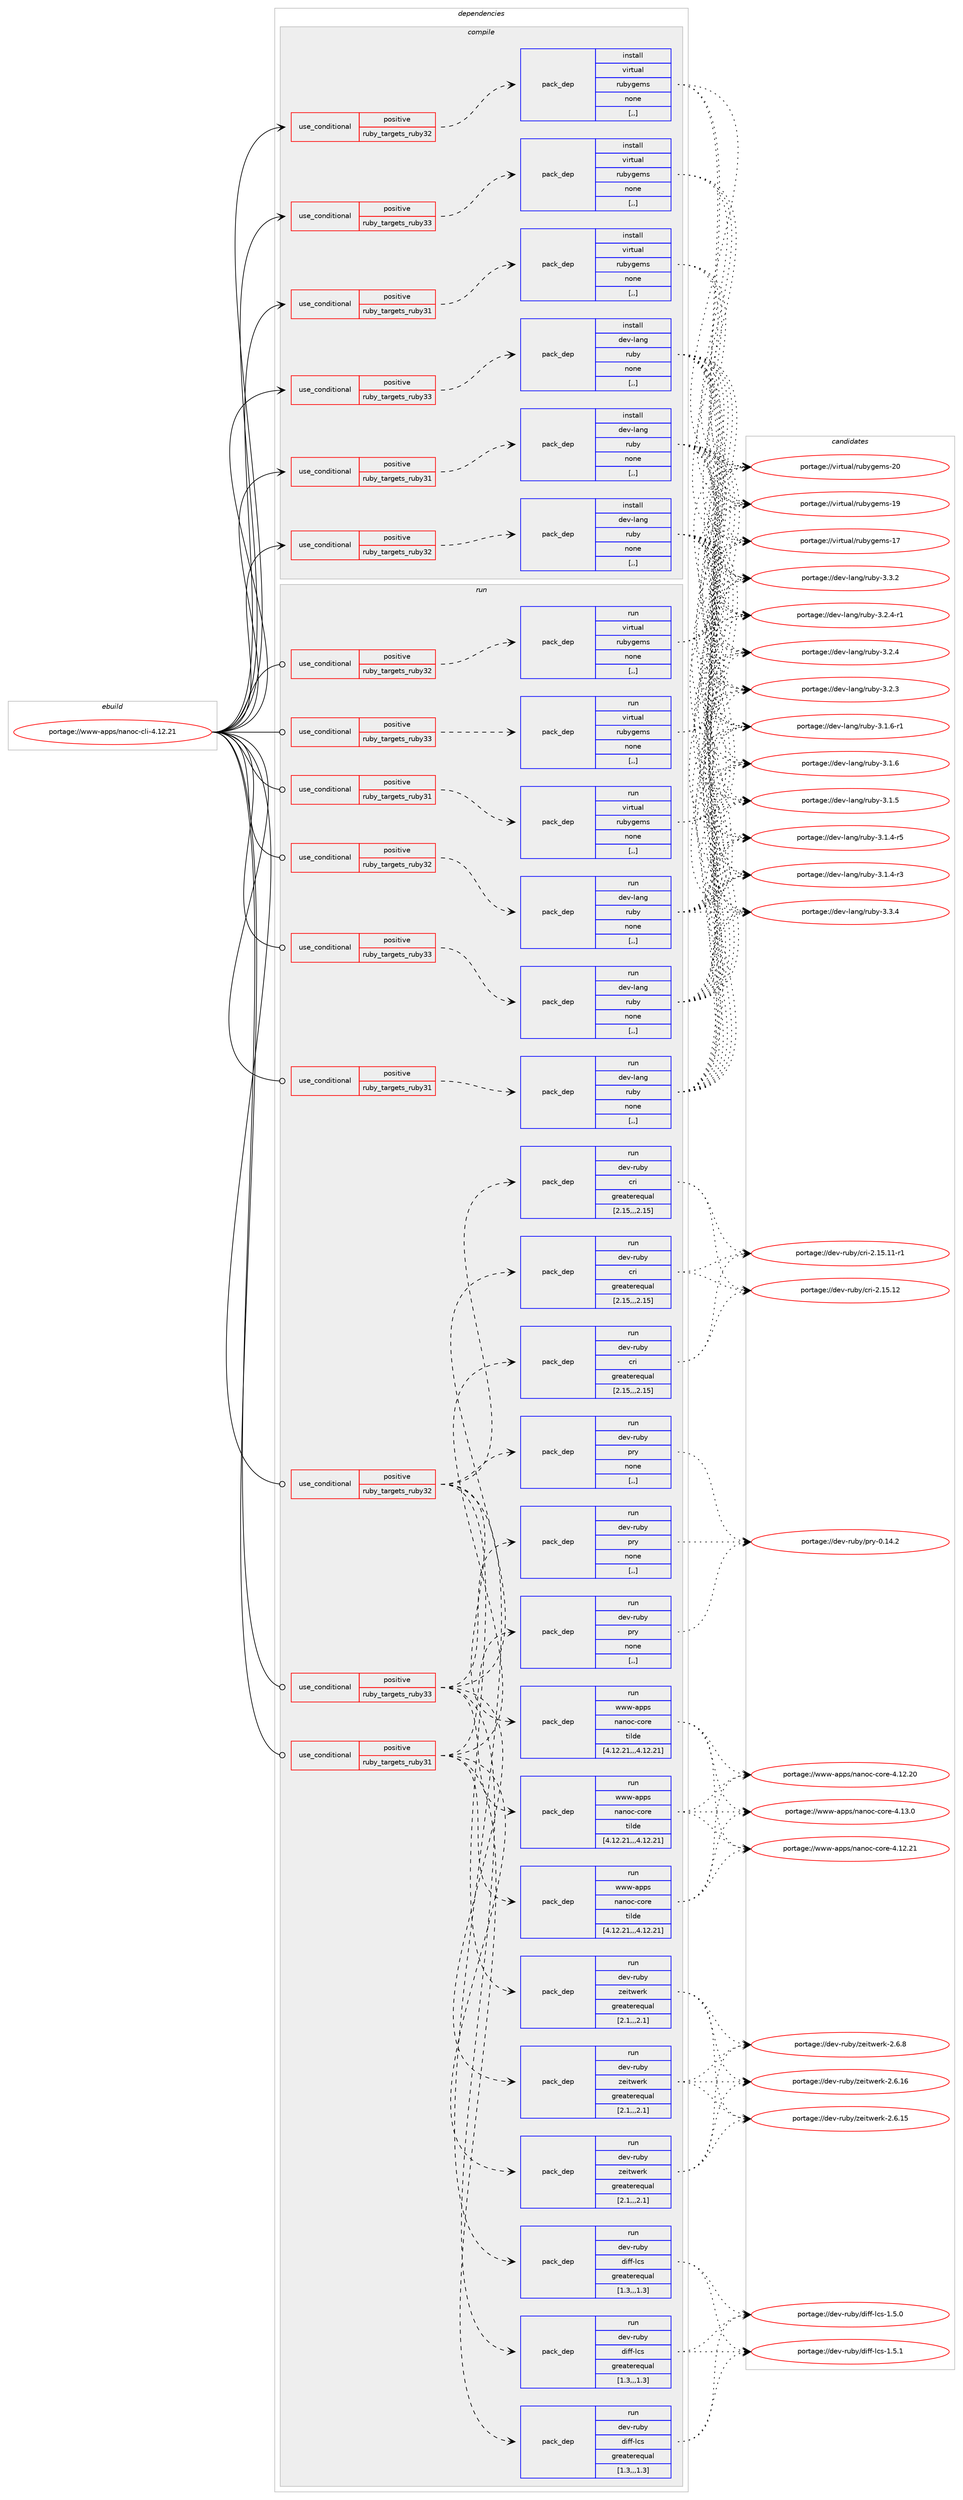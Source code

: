 digraph prolog {

# *************
# Graph options
# *************

newrank=true;
concentrate=true;
compound=true;
graph [rankdir=LR,fontname=Helvetica,fontsize=10,ranksep=1.5];#, ranksep=2.5, nodesep=0.2];
edge  [arrowhead=vee];
node  [fontname=Helvetica,fontsize=10];

# **********
# The ebuild
# **********

subgraph cluster_leftcol {
color=gray;
label=<<i>ebuild</i>>;
id [label="portage://www-apps/nanoc-cli-4.12.21", color=red, width=4, href="../www-apps/nanoc-cli-4.12.21.svg"];
}

# ****************
# The dependencies
# ****************

subgraph cluster_midcol {
color=gray;
label=<<i>dependencies</i>>;
subgraph cluster_compile {
fillcolor="#eeeeee";
style=filled;
label=<<i>compile</i>>;
subgraph cond118474 {
dependency444933 [label=<<TABLE BORDER="0" CELLBORDER="1" CELLSPACING="0" CELLPADDING="4"><TR><TD ROWSPAN="3" CELLPADDING="10">use_conditional</TD></TR><TR><TD>positive</TD></TR><TR><TD>ruby_targets_ruby31</TD></TR></TABLE>>, shape=none, color=red];
subgraph pack323170 {
dependency444934 [label=<<TABLE BORDER="0" CELLBORDER="1" CELLSPACING="0" CELLPADDING="4" WIDTH="220"><TR><TD ROWSPAN="6" CELLPADDING="30">pack_dep</TD></TR><TR><TD WIDTH="110">install</TD></TR><TR><TD>dev-lang</TD></TR><TR><TD>ruby</TD></TR><TR><TD>none</TD></TR><TR><TD>[,,]</TD></TR></TABLE>>, shape=none, color=blue];
}
dependency444933:e -> dependency444934:w [weight=20,style="dashed",arrowhead="vee"];
}
id:e -> dependency444933:w [weight=20,style="solid",arrowhead="vee"];
subgraph cond118475 {
dependency444935 [label=<<TABLE BORDER="0" CELLBORDER="1" CELLSPACING="0" CELLPADDING="4"><TR><TD ROWSPAN="3" CELLPADDING="10">use_conditional</TD></TR><TR><TD>positive</TD></TR><TR><TD>ruby_targets_ruby31</TD></TR></TABLE>>, shape=none, color=red];
subgraph pack323171 {
dependency444936 [label=<<TABLE BORDER="0" CELLBORDER="1" CELLSPACING="0" CELLPADDING="4" WIDTH="220"><TR><TD ROWSPAN="6" CELLPADDING="30">pack_dep</TD></TR><TR><TD WIDTH="110">install</TD></TR><TR><TD>virtual</TD></TR><TR><TD>rubygems</TD></TR><TR><TD>none</TD></TR><TR><TD>[,,]</TD></TR></TABLE>>, shape=none, color=blue];
}
dependency444935:e -> dependency444936:w [weight=20,style="dashed",arrowhead="vee"];
}
id:e -> dependency444935:w [weight=20,style="solid",arrowhead="vee"];
subgraph cond118476 {
dependency444937 [label=<<TABLE BORDER="0" CELLBORDER="1" CELLSPACING="0" CELLPADDING="4"><TR><TD ROWSPAN="3" CELLPADDING="10">use_conditional</TD></TR><TR><TD>positive</TD></TR><TR><TD>ruby_targets_ruby32</TD></TR></TABLE>>, shape=none, color=red];
subgraph pack323172 {
dependency444938 [label=<<TABLE BORDER="0" CELLBORDER="1" CELLSPACING="0" CELLPADDING="4" WIDTH="220"><TR><TD ROWSPAN="6" CELLPADDING="30">pack_dep</TD></TR><TR><TD WIDTH="110">install</TD></TR><TR><TD>dev-lang</TD></TR><TR><TD>ruby</TD></TR><TR><TD>none</TD></TR><TR><TD>[,,]</TD></TR></TABLE>>, shape=none, color=blue];
}
dependency444937:e -> dependency444938:w [weight=20,style="dashed",arrowhead="vee"];
}
id:e -> dependency444937:w [weight=20,style="solid",arrowhead="vee"];
subgraph cond118477 {
dependency444939 [label=<<TABLE BORDER="0" CELLBORDER="1" CELLSPACING="0" CELLPADDING="4"><TR><TD ROWSPAN="3" CELLPADDING="10">use_conditional</TD></TR><TR><TD>positive</TD></TR><TR><TD>ruby_targets_ruby32</TD></TR></TABLE>>, shape=none, color=red];
subgraph pack323173 {
dependency444940 [label=<<TABLE BORDER="0" CELLBORDER="1" CELLSPACING="0" CELLPADDING="4" WIDTH="220"><TR><TD ROWSPAN="6" CELLPADDING="30">pack_dep</TD></TR><TR><TD WIDTH="110">install</TD></TR><TR><TD>virtual</TD></TR><TR><TD>rubygems</TD></TR><TR><TD>none</TD></TR><TR><TD>[,,]</TD></TR></TABLE>>, shape=none, color=blue];
}
dependency444939:e -> dependency444940:w [weight=20,style="dashed",arrowhead="vee"];
}
id:e -> dependency444939:w [weight=20,style="solid",arrowhead="vee"];
subgraph cond118478 {
dependency444941 [label=<<TABLE BORDER="0" CELLBORDER="1" CELLSPACING="0" CELLPADDING="4"><TR><TD ROWSPAN="3" CELLPADDING="10">use_conditional</TD></TR><TR><TD>positive</TD></TR><TR><TD>ruby_targets_ruby33</TD></TR></TABLE>>, shape=none, color=red];
subgraph pack323174 {
dependency444942 [label=<<TABLE BORDER="0" CELLBORDER="1" CELLSPACING="0" CELLPADDING="4" WIDTH="220"><TR><TD ROWSPAN="6" CELLPADDING="30">pack_dep</TD></TR><TR><TD WIDTH="110">install</TD></TR><TR><TD>dev-lang</TD></TR><TR><TD>ruby</TD></TR><TR><TD>none</TD></TR><TR><TD>[,,]</TD></TR></TABLE>>, shape=none, color=blue];
}
dependency444941:e -> dependency444942:w [weight=20,style="dashed",arrowhead="vee"];
}
id:e -> dependency444941:w [weight=20,style="solid",arrowhead="vee"];
subgraph cond118479 {
dependency444943 [label=<<TABLE BORDER="0" CELLBORDER="1" CELLSPACING="0" CELLPADDING="4"><TR><TD ROWSPAN="3" CELLPADDING="10">use_conditional</TD></TR><TR><TD>positive</TD></TR><TR><TD>ruby_targets_ruby33</TD></TR></TABLE>>, shape=none, color=red];
subgraph pack323175 {
dependency444944 [label=<<TABLE BORDER="0" CELLBORDER="1" CELLSPACING="0" CELLPADDING="4" WIDTH="220"><TR><TD ROWSPAN="6" CELLPADDING="30">pack_dep</TD></TR><TR><TD WIDTH="110">install</TD></TR><TR><TD>virtual</TD></TR><TR><TD>rubygems</TD></TR><TR><TD>none</TD></TR><TR><TD>[,,]</TD></TR></TABLE>>, shape=none, color=blue];
}
dependency444943:e -> dependency444944:w [weight=20,style="dashed",arrowhead="vee"];
}
id:e -> dependency444943:w [weight=20,style="solid",arrowhead="vee"];
}
subgraph cluster_compileandrun {
fillcolor="#eeeeee";
style=filled;
label=<<i>compile and run</i>>;
}
subgraph cluster_run {
fillcolor="#eeeeee";
style=filled;
label=<<i>run</i>>;
subgraph cond118480 {
dependency444945 [label=<<TABLE BORDER="0" CELLBORDER="1" CELLSPACING="0" CELLPADDING="4"><TR><TD ROWSPAN="3" CELLPADDING="10">use_conditional</TD></TR><TR><TD>positive</TD></TR><TR><TD>ruby_targets_ruby31</TD></TR></TABLE>>, shape=none, color=red];
subgraph pack323176 {
dependency444946 [label=<<TABLE BORDER="0" CELLBORDER="1" CELLSPACING="0" CELLPADDING="4" WIDTH="220"><TR><TD ROWSPAN="6" CELLPADDING="30">pack_dep</TD></TR><TR><TD WIDTH="110">run</TD></TR><TR><TD>dev-lang</TD></TR><TR><TD>ruby</TD></TR><TR><TD>none</TD></TR><TR><TD>[,,]</TD></TR></TABLE>>, shape=none, color=blue];
}
dependency444945:e -> dependency444946:w [weight=20,style="dashed",arrowhead="vee"];
}
id:e -> dependency444945:w [weight=20,style="solid",arrowhead="odot"];
subgraph cond118481 {
dependency444947 [label=<<TABLE BORDER="0" CELLBORDER="1" CELLSPACING="0" CELLPADDING="4"><TR><TD ROWSPAN="3" CELLPADDING="10">use_conditional</TD></TR><TR><TD>positive</TD></TR><TR><TD>ruby_targets_ruby31</TD></TR></TABLE>>, shape=none, color=red];
subgraph pack323177 {
dependency444948 [label=<<TABLE BORDER="0" CELLBORDER="1" CELLSPACING="0" CELLPADDING="4" WIDTH="220"><TR><TD ROWSPAN="6" CELLPADDING="30">pack_dep</TD></TR><TR><TD WIDTH="110">run</TD></TR><TR><TD>dev-ruby</TD></TR><TR><TD>cri</TD></TR><TR><TD>greaterequal</TD></TR><TR><TD>[2.15,,,2.15]</TD></TR></TABLE>>, shape=none, color=blue];
}
dependency444947:e -> dependency444948:w [weight=20,style="dashed",arrowhead="vee"];
subgraph pack323178 {
dependency444949 [label=<<TABLE BORDER="0" CELLBORDER="1" CELLSPACING="0" CELLPADDING="4" WIDTH="220"><TR><TD ROWSPAN="6" CELLPADDING="30">pack_dep</TD></TR><TR><TD WIDTH="110">run</TD></TR><TR><TD>dev-ruby</TD></TR><TR><TD>diff-lcs</TD></TR><TR><TD>greaterequal</TD></TR><TR><TD>[1.3,,,1.3]</TD></TR></TABLE>>, shape=none, color=blue];
}
dependency444947:e -> dependency444949:w [weight=20,style="dashed",arrowhead="vee"];
subgraph pack323179 {
dependency444950 [label=<<TABLE BORDER="0" CELLBORDER="1" CELLSPACING="0" CELLPADDING="4" WIDTH="220"><TR><TD ROWSPAN="6" CELLPADDING="30">pack_dep</TD></TR><TR><TD WIDTH="110">run</TD></TR><TR><TD>www-apps</TD></TR><TR><TD>nanoc-core</TD></TR><TR><TD>tilde</TD></TR><TR><TD>[4.12.21,,,4.12.21]</TD></TR></TABLE>>, shape=none, color=blue];
}
dependency444947:e -> dependency444950:w [weight=20,style="dashed",arrowhead="vee"];
subgraph pack323180 {
dependency444951 [label=<<TABLE BORDER="0" CELLBORDER="1" CELLSPACING="0" CELLPADDING="4" WIDTH="220"><TR><TD ROWSPAN="6" CELLPADDING="30">pack_dep</TD></TR><TR><TD WIDTH="110">run</TD></TR><TR><TD>dev-ruby</TD></TR><TR><TD>pry</TD></TR><TR><TD>none</TD></TR><TR><TD>[,,]</TD></TR></TABLE>>, shape=none, color=blue];
}
dependency444947:e -> dependency444951:w [weight=20,style="dashed",arrowhead="vee"];
subgraph pack323181 {
dependency444952 [label=<<TABLE BORDER="0" CELLBORDER="1" CELLSPACING="0" CELLPADDING="4" WIDTH="220"><TR><TD ROWSPAN="6" CELLPADDING="30">pack_dep</TD></TR><TR><TD WIDTH="110">run</TD></TR><TR><TD>dev-ruby</TD></TR><TR><TD>zeitwerk</TD></TR><TR><TD>greaterequal</TD></TR><TR><TD>[2.1,,,2.1]</TD></TR></TABLE>>, shape=none, color=blue];
}
dependency444947:e -> dependency444952:w [weight=20,style="dashed",arrowhead="vee"];
}
id:e -> dependency444947:w [weight=20,style="solid",arrowhead="odot"];
subgraph cond118482 {
dependency444953 [label=<<TABLE BORDER="0" CELLBORDER="1" CELLSPACING="0" CELLPADDING="4"><TR><TD ROWSPAN="3" CELLPADDING="10">use_conditional</TD></TR><TR><TD>positive</TD></TR><TR><TD>ruby_targets_ruby31</TD></TR></TABLE>>, shape=none, color=red];
subgraph pack323182 {
dependency444954 [label=<<TABLE BORDER="0" CELLBORDER="1" CELLSPACING="0" CELLPADDING="4" WIDTH="220"><TR><TD ROWSPAN="6" CELLPADDING="30">pack_dep</TD></TR><TR><TD WIDTH="110">run</TD></TR><TR><TD>virtual</TD></TR><TR><TD>rubygems</TD></TR><TR><TD>none</TD></TR><TR><TD>[,,]</TD></TR></TABLE>>, shape=none, color=blue];
}
dependency444953:e -> dependency444954:w [weight=20,style="dashed",arrowhead="vee"];
}
id:e -> dependency444953:w [weight=20,style="solid",arrowhead="odot"];
subgraph cond118483 {
dependency444955 [label=<<TABLE BORDER="0" CELLBORDER="1" CELLSPACING="0" CELLPADDING="4"><TR><TD ROWSPAN="3" CELLPADDING="10">use_conditional</TD></TR><TR><TD>positive</TD></TR><TR><TD>ruby_targets_ruby32</TD></TR></TABLE>>, shape=none, color=red];
subgraph pack323183 {
dependency444956 [label=<<TABLE BORDER="0" CELLBORDER="1" CELLSPACING="0" CELLPADDING="4" WIDTH="220"><TR><TD ROWSPAN="6" CELLPADDING="30">pack_dep</TD></TR><TR><TD WIDTH="110">run</TD></TR><TR><TD>dev-lang</TD></TR><TR><TD>ruby</TD></TR><TR><TD>none</TD></TR><TR><TD>[,,]</TD></TR></TABLE>>, shape=none, color=blue];
}
dependency444955:e -> dependency444956:w [weight=20,style="dashed",arrowhead="vee"];
}
id:e -> dependency444955:w [weight=20,style="solid",arrowhead="odot"];
subgraph cond118484 {
dependency444957 [label=<<TABLE BORDER="0" CELLBORDER="1" CELLSPACING="0" CELLPADDING="4"><TR><TD ROWSPAN="3" CELLPADDING="10">use_conditional</TD></TR><TR><TD>positive</TD></TR><TR><TD>ruby_targets_ruby32</TD></TR></TABLE>>, shape=none, color=red];
subgraph pack323184 {
dependency444958 [label=<<TABLE BORDER="0" CELLBORDER="1" CELLSPACING="0" CELLPADDING="4" WIDTH="220"><TR><TD ROWSPAN="6" CELLPADDING="30">pack_dep</TD></TR><TR><TD WIDTH="110">run</TD></TR><TR><TD>dev-ruby</TD></TR><TR><TD>cri</TD></TR><TR><TD>greaterequal</TD></TR><TR><TD>[2.15,,,2.15]</TD></TR></TABLE>>, shape=none, color=blue];
}
dependency444957:e -> dependency444958:w [weight=20,style="dashed",arrowhead="vee"];
subgraph pack323185 {
dependency444959 [label=<<TABLE BORDER="0" CELLBORDER="1" CELLSPACING="0" CELLPADDING="4" WIDTH="220"><TR><TD ROWSPAN="6" CELLPADDING="30">pack_dep</TD></TR><TR><TD WIDTH="110">run</TD></TR><TR><TD>dev-ruby</TD></TR><TR><TD>diff-lcs</TD></TR><TR><TD>greaterequal</TD></TR><TR><TD>[1.3,,,1.3]</TD></TR></TABLE>>, shape=none, color=blue];
}
dependency444957:e -> dependency444959:w [weight=20,style="dashed",arrowhead="vee"];
subgraph pack323186 {
dependency444960 [label=<<TABLE BORDER="0" CELLBORDER="1" CELLSPACING="0" CELLPADDING="4" WIDTH="220"><TR><TD ROWSPAN="6" CELLPADDING="30">pack_dep</TD></TR><TR><TD WIDTH="110">run</TD></TR><TR><TD>www-apps</TD></TR><TR><TD>nanoc-core</TD></TR><TR><TD>tilde</TD></TR><TR><TD>[4.12.21,,,4.12.21]</TD></TR></TABLE>>, shape=none, color=blue];
}
dependency444957:e -> dependency444960:w [weight=20,style="dashed",arrowhead="vee"];
subgraph pack323187 {
dependency444961 [label=<<TABLE BORDER="0" CELLBORDER="1" CELLSPACING="0" CELLPADDING="4" WIDTH="220"><TR><TD ROWSPAN="6" CELLPADDING="30">pack_dep</TD></TR><TR><TD WIDTH="110">run</TD></TR><TR><TD>dev-ruby</TD></TR><TR><TD>pry</TD></TR><TR><TD>none</TD></TR><TR><TD>[,,]</TD></TR></TABLE>>, shape=none, color=blue];
}
dependency444957:e -> dependency444961:w [weight=20,style="dashed",arrowhead="vee"];
subgraph pack323188 {
dependency444962 [label=<<TABLE BORDER="0" CELLBORDER="1" CELLSPACING="0" CELLPADDING="4" WIDTH="220"><TR><TD ROWSPAN="6" CELLPADDING="30">pack_dep</TD></TR><TR><TD WIDTH="110">run</TD></TR><TR><TD>dev-ruby</TD></TR><TR><TD>zeitwerk</TD></TR><TR><TD>greaterequal</TD></TR><TR><TD>[2.1,,,2.1]</TD></TR></TABLE>>, shape=none, color=blue];
}
dependency444957:e -> dependency444962:w [weight=20,style="dashed",arrowhead="vee"];
}
id:e -> dependency444957:w [weight=20,style="solid",arrowhead="odot"];
subgraph cond118485 {
dependency444963 [label=<<TABLE BORDER="0" CELLBORDER="1" CELLSPACING="0" CELLPADDING="4"><TR><TD ROWSPAN="3" CELLPADDING="10">use_conditional</TD></TR><TR><TD>positive</TD></TR><TR><TD>ruby_targets_ruby32</TD></TR></TABLE>>, shape=none, color=red];
subgraph pack323189 {
dependency444964 [label=<<TABLE BORDER="0" CELLBORDER="1" CELLSPACING="0" CELLPADDING="4" WIDTH="220"><TR><TD ROWSPAN="6" CELLPADDING="30">pack_dep</TD></TR><TR><TD WIDTH="110">run</TD></TR><TR><TD>virtual</TD></TR><TR><TD>rubygems</TD></TR><TR><TD>none</TD></TR><TR><TD>[,,]</TD></TR></TABLE>>, shape=none, color=blue];
}
dependency444963:e -> dependency444964:w [weight=20,style="dashed",arrowhead="vee"];
}
id:e -> dependency444963:w [weight=20,style="solid",arrowhead="odot"];
subgraph cond118486 {
dependency444965 [label=<<TABLE BORDER="0" CELLBORDER="1" CELLSPACING="0" CELLPADDING="4"><TR><TD ROWSPAN="3" CELLPADDING="10">use_conditional</TD></TR><TR><TD>positive</TD></TR><TR><TD>ruby_targets_ruby33</TD></TR></TABLE>>, shape=none, color=red];
subgraph pack323190 {
dependency444966 [label=<<TABLE BORDER="0" CELLBORDER="1" CELLSPACING="0" CELLPADDING="4" WIDTH="220"><TR><TD ROWSPAN="6" CELLPADDING="30">pack_dep</TD></TR><TR><TD WIDTH="110">run</TD></TR><TR><TD>dev-lang</TD></TR><TR><TD>ruby</TD></TR><TR><TD>none</TD></TR><TR><TD>[,,]</TD></TR></TABLE>>, shape=none, color=blue];
}
dependency444965:e -> dependency444966:w [weight=20,style="dashed",arrowhead="vee"];
}
id:e -> dependency444965:w [weight=20,style="solid",arrowhead="odot"];
subgraph cond118487 {
dependency444967 [label=<<TABLE BORDER="0" CELLBORDER="1" CELLSPACING="0" CELLPADDING="4"><TR><TD ROWSPAN="3" CELLPADDING="10">use_conditional</TD></TR><TR><TD>positive</TD></TR><TR><TD>ruby_targets_ruby33</TD></TR></TABLE>>, shape=none, color=red];
subgraph pack323191 {
dependency444968 [label=<<TABLE BORDER="0" CELLBORDER="1" CELLSPACING="0" CELLPADDING="4" WIDTH="220"><TR><TD ROWSPAN="6" CELLPADDING="30">pack_dep</TD></TR><TR><TD WIDTH="110">run</TD></TR><TR><TD>dev-ruby</TD></TR><TR><TD>cri</TD></TR><TR><TD>greaterequal</TD></TR><TR><TD>[2.15,,,2.15]</TD></TR></TABLE>>, shape=none, color=blue];
}
dependency444967:e -> dependency444968:w [weight=20,style="dashed",arrowhead="vee"];
subgraph pack323192 {
dependency444969 [label=<<TABLE BORDER="0" CELLBORDER="1" CELLSPACING="0" CELLPADDING="4" WIDTH="220"><TR><TD ROWSPAN="6" CELLPADDING="30">pack_dep</TD></TR><TR><TD WIDTH="110">run</TD></TR><TR><TD>dev-ruby</TD></TR><TR><TD>diff-lcs</TD></TR><TR><TD>greaterequal</TD></TR><TR><TD>[1.3,,,1.3]</TD></TR></TABLE>>, shape=none, color=blue];
}
dependency444967:e -> dependency444969:w [weight=20,style="dashed",arrowhead="vee"];
subgraph pack323193 {
dependency444970 [label=<<TABLE BORDER="0" CELLBORDER="1" CELLSPACING="0" CELLPADDING="4" WIDTH="220"><TR><TD ROWSPAN="6" CELLPADDING="30">pack_dep</TD></TR><TR><TD WIDTH="110">run</TD></TR><TR><TD>www-apps</TD></TR><TR><TD>nanoc-core</TD></TR><TR><TD>tilde</TD></TR><TR><TD>[4.12.21,,,4.12.21]</TD></TR></TABLE>>, shape=none, color=blue];
}
dependency444967:e -> dependency444970:w [weight=20,style="dashed",arrowhead="vee"];
subgraph pack323194 {
dependency444971 [label=<<TABLE BORDER="0" CELLBORDER="1" CELLSPACING="0" CELLPADDING="4" WIDTH="220"><TR><TD ROWSPAN="6" CELLPADDING="30">pack_dep</TD></TR><TR><TD WIDTH="110">run</TD></TR><TR><TD>dev-ruby</TD></TR><TR><TD>pry</TD></TR><TR><TD>none</TD></TR><TR><TD>[,,]</TD></TR></TABLE>>, shape=none, color=blue];
}
dependency444967:e -> dependency444971:w [weight=20,style="dashed",arrowhead="vee"];
subgraph pack323195 {
dependency444972 [label=<<TABLE BORDER="0" CELLBORDER="1" CELLSPACING="0" CELLPADDING="4" WIDTH="220"><TR><TD ROWSPAN="6" CELLPADDING="30">pack_dep</TD></TR><TR><TD WIDTH="110">run</TD></TR><TR><TD>dev-ruby</TD></TR><TR><TD>zeitwerk</TD></TR><TR><TD>greaterequal</TD></TR><TR><TD>[2.1,,,2.1]</TD></TR></TABLE>>, shape=none, color=blue];
}
dependency444967:e -> dependency444972:w [weight=20,style="dashed",arrowhead="vee"];
}
id:e -> dependency444967:w [weight=20,style="solid",arrowhead="odot"];
subgraph cond118488 {
dependency444973 [label=<<TABLE BORDER="0" CELLBORDER="1" CELLSPACING="0" CELLPADDING="4"><TR><TD ROWSPAN="3" CELLPADDING="10">use_conditional</TD></TR><TR><TD>positive</TD></TR><TR><TD>ruby_targets_ruby33</TD></TR></TABLE>>, shape=none, color=red];
subgraph pack323196 {
dependency444974 [label=<<TABLE BORDER="0" CELLBORDER="1" CELLSPACING="0" CELLPADDING="4" WIDTH="220"><TR><TD ROWSPAN="6" CELLPADDING="30">pack_dep</TD></TR><TR><TD WIDTH="110">run</TD></TR><TR><TD>virtual</TD></TR><TR><TD>rubygems</TD></TR><TR><TD>none</TD></TR><TR><TD>[,,]</TD></TR></TABLE>>, shape=none, color=blue];
}
dependency444973:e -> dependency444974:w [weight=20,style="dashed",arrowhead="vee"];
}
id:e -> dependency444973:w [weight=20,style="solid",arrowhead="odot"];
}
}

# **************
# The candidates
# **************

subgraph cluster_choices {
rank=same;
color=gray;
label=<<i>candidates</i>>;

subgraph choice323170 {
color=black;
nodesep=1;
choice10010111845108971101034711411798121455146514652 [label="portage://dev-lang/ruby-3.3.4", color=red, width=4,href="../dev-lang/ruby-3.3.4.svg"];
choice10010111845108971101034711411798121455146514650 [label="portage://dev-lang/ruby-3.3.2", color=red, width=4,href="../dev-lang/ruby-3.3.2.svg"];
choice100101118451089711010347114117981214551465046524511449 [label="portage://dev-lang/ruby-3.2.4-r1", color=red, width=4,href="../dev-lang/ruby-3.2.4-r1.svg"];
choice10010111845108971101034711411798121455146504652 [label="portage://dev-lang/ruby-3.2.4", color=red, width=4,href="../dev-lang/ruby-3.2.4.svg"];
choice10010111845108971101034711411798121455146504651 [label="portage://dev-lang/ruby-3.2.3", color=red, width=4,href="../dev-lang/ruby-3.2.3.svg"];
choice100101118451089711010347114117981214551464946544511449 [label="portage://dev-lang/ruby-3.1.6-r1", color=red, width=4,href="../dev-lang/ruby-3.1.6-r1.svg"];
choice10010111845108971101034711411798121455146494654 [label="portage://dev-lang/ruby-3.1.6", color=red, width=4,href="../dev-lang/ruby-3.1.6.svg"];
choice10010111845108971101034711411798121455146494653 [label="portage://dev-lang/ruby-3.1.5", color=red, width=4,href="../dev-lang/ruby-3.1.5.svg"];
choice100101118451089711010347114117981214551464946524511453 [label="portage://dev-lang/ruby-3.1.4-r5", color=red, width=4,href="../dev-lang/ruby-3.1.4-r5.svg"];
choice100101118451089711010347114117981214551464946524511451 [label="portage://dev-lang/ruby-3.1.4-r3", color=red, width=4,href="../dev-lang/ruby-3.1.4-r3.svg"];
dependency444934:e -> choice10010111845108971101034711411798121455146514652:w [style=dotted,weight="100"];
dependency444934:e -> choice10010111845108971101034711411798121455146514650:w [style=dotted,weight="100"];
dependency444934:e -> choice100101118451089711010347114117981214551465046524511449:w [style=dotted,weight="100"];
dependency444934:e -> choice10010111845108971101034711411798121455146504652:w [style=dotted,weight="100"];
dependency444934:e -> choice10010111845108971101034711411798121455146504651:w [style=dotted,weight="100"];
dependency444934:e -> choice100101118451089711010347114117981214551464946544511449:w [style=dotted,weight="100"];
dependency444934:e -> choice10010111845108971101034711411798121455146494654:w [style=dotted,weight="100"];
dependency444934:e -> choice10010111845108971101034711411798121455146494653:w [style=dotted,weight="100"];
dependency444934:e -> choice100101118451089711010347114117981214551464946524511453:w [style=dotted,weight="100"];
dependency444934:e -> choice100101118451089711010347114117981214551464946524511451:w [style=dotted,weight="100"];
}
subgraph choice323171 {
color=black;
nodesep=1;
choice118105114116117971084711411798121103101109115455048 [label="portage://virtual/rubygems-20", color=red, width=4,href="../virtual/rubygems-20.svg"];
choice118105114116117971084711411798121103101109115454957 [label="portage://virtual/rubygems-19", color=red, width=4,href="../virtual/rubygems-19.svg"];
choice118105114116117971084711411798121103101109115454955 [label="portage://virtual/rubygems-17", color=red, width=4,href="../virtual/rubygems-17.svg"];
dependency444936:e -> choice118105114116117971084711411798121103101109115455048:w [style=dotted,weight="100"];
dependency444936:e -> choice118105114116117971084711411798121103101109115454957:w [style=dotted,weight="100"];
dependency444936:e -> choice118105114116117971084711411798121103101109115454955:w [style=dotted,weight="100"];
}
subgraph choice323172 {
color=black;
nodesep=1;
choice10010111845108971101034711411798121455146514652 [label="portage://dev-lang/ruby-3.3.4", color=red, width=4,href="../dev-lang/ruby-3.3.4.svg"];
choice10010111845108971101034711411798121455146514650 [label="portage://dev-lang/ruby-3.3.2", color=red, width=4,href="../dev-lang/ruby-3.3.2.svg"];
choice100101118451089711010347114117981214551465046524511449 [label="portage://dev-lang/ruby-3.2.4-r1", color=red, width=4,href="../dev-lang/ruby-3.2.4-r1.svg"];
choice10010111845108971101034711411798121455146504652 [label="portage://dev-lang/ruby-3.2.4", color=red, width=4,href="../dev-lang/ruby-3.2.4.svg"];
choice10010111845108971101034711411798121455146504651 [label="portage://dev-lang/ruby-3.2.3", color=red, width=4,href="../dev-lang/ruby-3.2.3.svg"];
choice100101118451089711010347114117981214551464946544511449 [label="portage://dev-lang/ruby-3.1.6-r1", color=red, width=4,href="../dev-lang/ruby-3.1.6-r1.svg"];
choice10010111845108971101034711411798121455146494654 [label="portage://dev-lang/ruby-3.1.6", color=red, width=4,href="../dev-lang/ruby-3.1.6.svg"];
choice10010111845108971101034711411798121455146494653 [label="portage://dev-lang/ruby-3.1.5", color=red, width=4,href="../dev-lang/ruby-3.1.5.svg"];
choice100101118451089711010347114117981214551464946524511453 [label="portage://dev-lang/ruby-3.1.4-r5", color=red, width=4,href="../dev-lang/ruby-3.1.4-r5.svg"];
choice100101118451089711010347114117981214551464946524511451 [label="portage://dev-lang/ruby-3.1.4-r3", color=red, width=4,href="../dev-lang/ruby-3.1.4-r3.svg"];
dependency444938:e -> choice10010111845108971101034711411798121455146514652:w [style=dotted,weight="100"];
dependency444938:e -> choice10010111845108971101034711411798121455146514650:w [style=dotted,weight="100"];
dependency444938:e -> choice100101118451089711010347114117981214551465046524511449:w [style=dotted,weight="100"];
dependency444938:e -> choice10010111845108971101034711411798121455146504652:w [style=dotted,weight="100"];
dependency444938:e -> choice10010111845108971101034711411798121455146504651:w [style=dotted,weight="100"];
dependency444938:e -> choice100101118451089711010347114117981214551464946544511449:w [style=dotted,weight="100"];
dependency444938:e -> choice10010111845108971101034711411798121455146494654:w [style=dotted,weight="100"];
dependency444938:e -> choice10010111845108971101034711411798121455146494653:w [style=dotted,weight="100"];
dependency444938:e -> choice100101118451089711010347114117981214551464946524511453:w [style=dotted,weight="100"];
dependency444938:e -> choice100101118451089711010347114117981214551464946524511451:w [style=dotted,weight="100"];
}
subgraph choice323173 {
color=black;
nodesep=1;
choice118105114116117971084711411798121103101109115455048 [label="portage://virtual/rubygems-20", color=red, width=4,href="../virtual/rubygems-20.svg"];
choice118105114116117971084711411798121103101109115454957 [label="portage://virtual/rubygems-19", color=red, width=4,href="../virtual/rubygems-19.svg"];
choice118105114116117971084711411798121103101109115454955 [label="portage://virtual/rubygems-17", color=red, width=4,href="../virtual/rubygems-17.svg"];
dependency444940:e -> choice118105114116117971084711411798121103101109115455048:w [style=dotted,weight="100"];
dependency444940:e -> choice118105114116117971084711411798121103101109115454957:w [style=dotted,weight="100"];
dependency444940:e -> choice118105114116117971084711411798121103101109115454955:w [style=dotted,weight="100"];
}
subgraph choice323174 {
color=black;
nodesep=1;
choice10010111845108971101034711411798121455146514652 [label="portage://dev-lang/ruby-3.3.4", color=red, width=4,href="../dev-lang/ruby-3.3.4.svg"];
choice10010111845108971101034711411798121455146514650 [label="portage://dev-lang/ruby-3.3.2", color=red, width=4,href="../dev-lang/ruby-3.3.2.svg"];
choice100101118451089711010347114117981214551465046524511449 [label="portage://dev-lang/ruby-3.2.4-r1", color=red, width=4,href="../dev-lang/ruby-3.2.4-r1.svg"];
choice10010111845108971101034711411798121455146504652 [label="portage://dev-lang/ruby-3.2.4", color=red, width=4,href="../dev-lang/ruby-3.2.4.svg"];
choice10010111845108971101034711411798121455146504651 [label="portage://dev-lang/ruby-3.2.3", color=red, width=4,href="../dev-lang/ruby-3.2.3.svg"];
choice100101118451089711010347114117981214551464946544511449 [label="portage://dev-lang/ruby-3.1.6-r1", color=red, width=4,href="../dev-lang/ruby-3.1.6-r1.svg"];
choice10010111845108971101034711411798121455146494654 [label="portage://dev-lang/ruby-3.1.6", color=red, width=4,href="../dev-lang/ruby-3.1.6.svg"];
choice10010111845108971101034711411798121455146494653 [label="portage://dev-lang/ruby-3.1.5", color=red, width=4,href="../dev-lang/ruby-3.1.5.svg"];
choice100101118451089711010347114117981214551464946524511453 [label="portage://dev-lang/ruby-3.1.4-r5", color=red, width=4,href="../dev-lang/ruby-3.1.4-r5.svg"];
choice100101118451089711010347114117981214551464946524511451 [label="portage://dev-lang/ruby-3.1.4-r3", color=red, width=4,href="../dev-lang/ruby-3.1.4-r3.svg"];
dependency444942:e -> choice10010111845108971101034711411798121455146514652:w [style=dotted,weight="100"];
dependency444942:e -> choice10010111845108971101034711411798121455146514650:w [style=dotted,weight="100"];
dependency444942:e -> choice100101118451089711010347114117981214551465046524511449:w [style=dotted,weight="100"];
dependency444942:e -> choice10010111845108971101034711411798121455146504652:w [style=dotted,weight="100"];
dependency444942:e -> choice10010111845108971101034711411798121455146504651:w [style=dotted,weight="100"];
dependency444942:e -> choice100101118451089711010347114117981214551464946544511449:w [style=dotted,weight="100"];
dependency444942:e -> choice10010111845108971101034711411798121455146494654:w [style=dotted,weight="100"];
dependency444942:e -> choice10010111845108971101034711411798121455146494653:w [style=dotted,weight="100"];
dependency444942:e -> choice100101118451089711010347114117981214551464946524511453:w [style=dotted,weight="100"];
dependency444942:e -> choice100101118451089711010347114117981214551464946524511451:w [style=dotted,weight="100"];
}
subgraph choice323175 {
color=black;
nodesep=1;
choice118105114116117971084711411798121103101109115455048 [label="portage://virtual/rubygems-20", color=red, width=4,href="../virtual/rubygems-20.svg"];
choice118105114116117971084711411798121103101109115454957 [label="portage://virtual/rubygems-19", color=red, width=4,href="../virtual/rubygems-19.svg"];
choice118105114116117971084711411798121103101109115454955 [label="portage://virtual/rubygems-17", color=red, width=4,href="../virtual/rubygems-17.svg"];
dependency444944:e -> choice118105114116117971084711411798121103101109115455048:w [style=dotted,weight="100"];
dependency444944:e -> choice118105114116117971084711411798121103101109115454957:w [style=dotted,weight="100"];
dependency444944:e -> choice118105114116117971084711411798121103101109115454955:w [style=dotted,weight="100"];
}
subgraph choice323176 {
color=black;
nodesep=1;
choice10010111845108971101034711411798121455146514652 [label="portage://dev-lang/ruby-3.3.4", color=red, width=4,href="../dev-lang/ruby-3.3.4.svg"];
choice10010111845108971101034711411798121455146514650 [label="portage://dev-lang/ruby-3.3.2", color=red, width=4,href="../dev-lang/ruby-3.3.2.svg"];
choice100101118451089711010347114117981214551465046524511449 [label="portage://dev-lang/ruby-3.2.4-r1", color=red, width=4,href="../dev-lang/ruby-3.2.4-r1.svg"];
choice10010111845108971101034711411798121455146504652 [label="portage://dev-lang/ruby-3.2.4", color=red, width=4,href="../dev-lang/ruby-3.2.4.svg"];
choice10010111845108971101034711411798121455146504651 [label="portage://dev-lang/ruby-3.2.3", color=red, width=4,href="../dev-lang/ruby-3.2.3.svg"];
choice100101118451089711010347114117981214551464946544511449 [label="portage://dev-lang/ruby-3.1.6-r1", color=red, width=4,href="../dev-lang/ruby-3.1.6-r1.svg"];
choice10010111845108971101034711411798121455146494654 [label="portage://dev-lang/ruby-3.1.6", color=red, width=4,href="../dev-lang/ruby-3.1.6.svg"];
choice10010111845108971101034711411798121455146494653 [label="portage://dev-lang/ruby-3.1.5", color=red, width=4,href="../dev-lang/ruby-3.1.5.svg"];
choice100101118451089711010347114117981214551464946524511453 [label="portage://dev-lang/ruby-3.1.4-r5", color=red, width=4,href="../dev-lang/ruby-3.1.4-r5.svg"];
choice100101118451089711010347114117981214551464946524511451 [label="portage://dev-lang/ruby-3.1.4-r3", color=red, width=4,href="../dev-lang/ruby-3.1.4-r3.svg"];
dependency444946:e -> choice10010111845108971101034711411798121455146514652:w [style=dotted,weight="100"];
dependency444946:e -> choice10010111845108971101034711411798121455146514650:w [style=dotted,weight="100"];
dependency444946:e -> choice100101118451089711010347114117981214551465046524511449:w [style=dotted,weight="100"];
dependency444946:e -> choice10010111845108971101034711411798121455146504652:w [style=dotted,weight="100"];
dependency444946:e -> choice10010111845108971101034711411798121455146504651:w [style=dotted,weight="100"];
dependency444946:e -> choice100101118451089711010347114117981214551464946544511449:w [style=dotted,weight="100"];
dependency444946:e -> choice10010111845108971101034711411798121455146494654:w [style=dotted,weight="100"];
dependency444946:e -> choice10010111845108971101034711411798121455146494653:w [style=dotted,weight="100"];
dependency444946:e -> choice100101118451089711010347114117981214551464946524511453:w [style=dotted,weight="100"];
dependency444946:e -> choice100101118451089711010347114117981214551464946524511451:w [style=dotted,weight="100"];
}
subgraph choice323177 {
color=black;
nodesep=1;
choice100101118451141179812147991141054550464953464950 [label="portage://dev-ruby/cri-2.15.12", color=red, width=4,href="../dev-ruby/cri-2.15.12.svg"];
choice1001011184511411798121479911410545504649534649494511449 [label="portage://dev-ruby/cri-2.15.11-r1", color=red, width=4,href="../dev-ruby/cri-2.15.11-r1.svg"];
dependency444948:e -> choice100101118451141179812147991141054550464953464950:w [style=dotted,weight="100"];
dependency444948:e -> choice1001011184511411798121479911410545504649534649494511449:w [style=dotted,weight="100"];
}
subgraph choice323178 {
color=black;
nodesep=1;
choice1001011184511411798121471001051021024510899115454946534649 [label="portage://dev-ruby/diff-lcs-1.5.1", color=red, width=4,href="../dev-ruby/diff-lcs-1.5.1.svg"];
choice1001011184511411798121471001051021024510899115454946534648 [label="portage://dev-ruby/diff-lcs-1.5.0", color=red, width=4,href="../dev-ruby/diff-lcs-1.5.0.svg"];
dependency444949:e -> choice1001011184511411798121471001051021024510899115454946534649:w [style=dotted,weight="100"];
dependency444949:e -> choice1001011184511411798121471001051021024510899115454946534648:w [style=dotted,weight="100"];
}
subgraph choice323179 {
color=black;
nodesep=1;
choice1191191194597112112115471109711011199459911111410145524649514648 [label="portage://www-apps/nanoc-core-4.13.0", color=red, width=4,href="../www-apps/nanoc-core-4.13.0.svg"];
choice119119119459711211211547110971101119945991111141014552464950465049 [label="portage://www-apps/nanoc-core-4.12.21", color=red, width=4,href="../www-apps/nanoc-core-4.12.21.svg"];
choice119119119459711211211547110971101119945991111141014552464950465048 [label="portage://www-apps/nanoc-core-4.12.20", color=red, width=4,href="../www-apps/nanoc-core-4.12.20.svg"];
dependency444950:e -> choice1191191194597112112115471109711011199459911111410145524649514648:w [style=dotted,weight="100"];
dependency444950:e -> choice119119119459711211211547110971101119945991111141014552464950465049:w [style=dotted,weight="100"];
dependency444950:e -> choice119119119459711211211547110971101119945991111141014552464950465048:w [style=dotted,weight="100"];
}
subgraph choice323180 {
color=black;
nodesep=1;
choice10010111845114117981214711211412145484649524650 [label="portage://dev-ruby/pry-0.14.2", color=red, width=4,href="../dev-ruby/pry-0.14.2.svg"];
dependency444951:e -> choice10010111845114117981214711211412145484649524650:w [style=dotted,weight="100"];
}
subgraph choice323181 {
color=black;
nodesep=1;
choice10010111845114117981214712210110511611910111410745504654464954 [label="portage://dev-ruby/zeitwerk-2.6.16", color=red, width=4,href="../dev-ruby/zeitwerk-2.6.16.svg"];
choice10010111845114117981214712210110511611910111410745504654464953 [label="portage://dev-ruby/zeitwerk-2.6.15", color=red, width=4,href="../dev-ruby/zeitwerk-2.6.15.svg"];
choice100101118451141179812147122101105116119101114107455046544656 [label="portage://dev-ruby/zeitwerk-2.6.8", color=red, width=4,href="../dev-ruby/zeitwerk-2.6.8.svg"];
dependency444952:e -> choice10010111845114117981214712210110511611910111410745504654464954:w [style=dotted,weight="100"];
dependency444952:e -> choice10010111845114117981214712210110511611910111410745504654464953:w [style=dotted,weight="100"];
dependency444952:e -> choice100101118451141179812147122101105116119101114107455046544656:w [style=dotted,weight="100"];
}
subgraph choice323182 {
color=black;
nodesep=1;
choice118105114116117971084711411798121103101109115455048 [label="portage://virtual/rubygems-20", color=red, width=4,href="../virtual/rubygems-20.svg"];
choice118105114116117971084711411798121103101109115454957 [label="portage://virtual/rubygems-19", color=red, width=4,href="../virtual/rubygems-19.svg"];
choice118105114116117971084711411798121103101109115454955 [label="portage://virtual/rubygems-17", color=red, width=4,href="../virtual/rubygems-17.svg"];
dependency444954:e -> choice118105114116117971084711411798121103101109115455048:w [style=dotted,weight="100"];
dependency444954:e -> choice118105114116117971084711411798121103101109115454957:w [style=dotted,weight="100"];
dependency444954:e -> choice118105114116117971084711411798121103101109115454955:w [style=dotted,weight="100"];
}
subgraph choice323183 {
color=black;
nodesep=1;
choice10010111845108971101034711411798121455146514652 [label="portage://dev-lang/ruby-3.3.4", color=red, width=4,href="../dev-lang/ruby-3.3.4.svg"];
choice10010111845108971101034711411798121455146514650 [label="portage://dev-lang/ruby-3.3.2", color=red, width=4,href="../dev-lang/ruby-3.3.2.svg"];
choice100101118451089711010347114117981214551465046524511449 [label="portage://dev-lang/ruby-3.2.4-r1", color=red, width=4,href="../dev-lang/ruby-3.2.4-r1.svg"];
choice10010111845108971101034711411798121455146504652 [label="portage://dev-lang/ruby-3.2.4", color=red, width=4,href="../dev-lang/ruby-3.2.4.svg"];
choice10010111845108971101034711411798121455146504651 [label="portage://dev-lang/ruby-3.2.3", color=red, width=4,href="../dev-lang/ruby-3.2.3.svg"];
choice100101118451089711010347114117981214551464946544511449 [label="portage://dev-lang/ruby-3.1.6-r1", color=red, width=4,href="../dev-lang/ruby-3.1.6-r1.svg"];
choice10010111845108971101034711411798121455146494654 [label="portage://dev-lang/ruby-3.1.6", color=red, width=4,href="../dev-lang/ruby-3.1.6.svg"];
choice10010111845108971101034711411798121455146494653 [label="portage://dev-lang/ruby-3.1.5", color=red, width=4,href="../dev-lang/ruby-3.1.5.svg"];
choice100101118451089711010347114117981214551464946524511453 [label="portage://dev-lang/ruby-3.1.4-r5", color=red, width=4,href="../dev-lang/ruby-3.1.4-r5.svg"];
choice100101118451089711010347114117981214551464946524511451 [label="portage://dev-lang/ruby-3.1.4-r3", color=red, width=4,href="../dev-lang/ruby-3.1.4-r3.svg"];
dependency444956:e -> choice10010111845108971101034711411798121455146514652:w [style=dotted,weight="100"];
dependency444956:e -> choice10010111845108971101034711411798121455146514650:w [style=dotted,weight="100"];
dependency444956:e -> choice100101118451089711010347114117981214551465046524511449:w [style=dotted,weight="100"];
dependency444956:e -> choice10010111845108971101034711411798121455146504652:w [style=dotted,weight="100"];
dependency444956:e -> choice10010111845108971101034711411798121455146504651:w [style=dotted,weight="100"];
dependency444956:e -> choice100101118451089711010347114117981214551464946544511449:w [style=dotted,weight="100"];
dependency444956:e -> choice10010111845108971101034711411798121455146494654:w [style=dotted,weight="100"];
dependency444956:e -> choice10010111845108971101034711411798121455146494653:w [style=dotted,weight="100"];
dependency444956:e -> choice100101118451089711010347114117981214551464946524511453:w [style=dotted,weight="100"];
dependency444956:e -> choice100101118451089711010347114117981214551464946524511451:w [style=dotted,weight="100"];
}
subgraph choice323184 {
color=black;
nodesep=1;
choice100101118451141179812147991141054550464953464950 [label="portage://dev-ruby/cri-2.15.12", color=red, width=4,href="../dev-ruby/cri-2.15.12.svg"];
choice1001011184511411798121479911410545504649534649494511449 [label="portage://dev-ruby/cri-2.15.11-r1", color=red, width=4,href="../dev-ruby/cri-2.15.11-r1.svg"];
dependency444958:e -> choice100101118451141179812147991141054550464953464950:w [style=dotted,weight="100"];
dependency444958:e -> choice1001011184511411798121479911410545504649534649494511449:w [style=dotted,weight="100"];
}
subgraph choice323185 {
color=black;
nodesep=1;
choice1001011184511411798121471001051021024510899115454946534649 [label="portage://dev-ruby/diff-lcs-1.5.1", color=red, width=4,href="../dev-ruby/diff-lcs-1.5.1.svg"];
choice1001011184511411798121471001051021024510899115454946534648 [label="portage://dev-ruby/diff-lcs-1.5.0", color=red, width=4,href="../dev-ruby/diff-lcs-1.5.0.svg"];
dependency444959:e -> choice1001011184511411798121471001051021024510899115454946534649:w [style=dotted,weight="100"];
dependency444959:e -> choice1001011184511411798121471001051021024510899115454946534648:w [style=dotted,weight="100"];
}
subgraph choice323186 {
color=black;
nodesep=1;
choice1191191194597112112115471109711011199459911111410145524649514648 [label="portage://www-apps/nanoc-core-4.13.0", color=red, width=4,href="../www-apps/nanoc-core-4.13.0.svg"];
choice119119119459711211211547110971101119945991111141014552464950465049 [label="portage://www-apps/nanoc-core-4.12.21", color=red, width=4,href="../www-apps/nanoc-core-4.12.21.svg"];
choice119119119459711211211547110971101119945991111141014552464950465048 [label="portage://www-apps/nanoc-core-4.12.20", color=red, width=4,href="../www-apps/nanoc-core-4.12.20.svg"];
dependency444960:e -> choice1191191194597112112115471109711011199459911111410145524649514648:w [style=dotted,weight="100"];
dependency444960:e -> choice119119119459711211211547110971101119945991111141014552464950465049:w [style=dotted,weight="100"];
dependency444960:e -> choice119119119459711211211547110971101119945991111141014552464950465048:w [style=dotted,weight="100"];
}
subgraph choice323187 {
color=black;
nodesep=1;
choice10010111845114117981214711211412145484649524650 [label="portage://dev-ruby/pry-0.14.2", color=red, width=4,href="../dev-ruby/pry-0.14.2.svg"];
dependency444961:e -> choice10010111845114117981214711211412145484649524650:w [style=dotted,weight="100"];
}
subgraph choice323188 {
color=black;
nodesep=1;
choice10010111845114117981214712210110511611910111410745504654464954 [label="portage://dev-ruby/zeitwerk-2.6.16", color=red, width=4,href="../dev-ruby/zeitwerk-2.6.16.svg"];
choice10010111845114117981214712210110511611910111410745504654464953 [label="portage://dev-ruby/zeitwerk-2.6.15", color=red, width=4,href="../dev-ruby/zeitwerk-2.6.15.svg"];
choice100101118451141179812147122101105116119101114107455046544656 [label="portage://dev-ruby/zeitwerk-2.6.8", color=red, width=4,href="../dev-ruby/zeitwerk-2.6.8.svg"];
dependency444962:e -> choice10010111845114117981214712210110511611910111410745504654464954:w [style=dotted,weight="100"];
dependency444962:e -> choice10010111845114117981214712210110511611910111410745504654464953:w [style=dotted,weight="100"];
dependency444962:e -> choice100101118451141179812147122101105116119101114107455046544656:w [style=dotted,weight="100"];
}
subgraph choice323189 {
color=black;
nodesep=1;
choice118105114116117971084711411798121103101109115455048 [label="portage://virtual/rubygems-20", color=red, width=4,href="../virtual/rubygems-20.svg"];
choice118105114116117971084711411798121103101109115454957 [label="portage://virtual/rubygems-19", color=red, width=4,href="../virtual/rubygems-19.svg"];
choice118105114116117971084711411798121103101109115454955 [label="portage://virtual/rubygems-17", color=red, width=4,href="../virtual/rubygems-17.svg"];
dependency444964:e -> choice118105114116117971084711411798121103101109115455048:w [style=dotted,weight="100"];
dependency444964:e -> choice118105114116117971084711411798121103101109115454957:w [style=dotted,weight="100"];
dependency444964:e -> choice118105114116117971084711411798121103101109115454955:w [style=dotted,weight="100"];
}
subgraph choice323190 {
color=black;
nodesep=1;
choice10010111845108971101034711411798121455146514652 [label="portage://dev-lang/ruby-3.3.4", color=red, width=4,href="../dev-lang/ruby-3.3.4.svg"];
choice10010111845108971101034711411798121455146514650 [label="portage://dev-lang/ruby-3.3.2", color=red, width=4,href="../dev-lang/ruby-3.3.2.svg"];
choice100101118451089711010347114117981214551465046524511449 [label="portage://dev-lang/ruby-3.2.4-r1", color=red, width=4,href="../dev-lang/ruby-3.2.4-r1.svg"];
choice10010111845108971101034711411798121455146504652 [label="portage://dev-lang/ruby-3.2.4", color=red, width=4,href="../dev-lang/ruby-3.2.4.svg"];
choice10010111845108971101034711411798121455146504651 [label="portage://dev-lang/ruby-3.2.3", color=red, width=4,href="../dev-lang/ruby-3.2.3.svg"];
choice100101118451089711010347114117981214551464946544511449 [label="portage://dev-lang/ruby-3.1.6-r1", color=red, width=4,href="../dev-lang/ruby-3.1.6-r1.svg"];
choice10010111845108971101034711411798121455146494654 [label="portage://dev-lang/ruby-3.1.6", color=red, width=4,href="../dev-lang/ruby-3.1.6.svg"];
choice10010111845108971101034711411798121455146494653 [label="portage://dev-lang/ruby-3.1.5", color=red, width=4,href="../dev-lang/ruby-3.1.5.svg"];
choice100101118451089711010347114117981214551464946524511453 [label="portage://dev-lang/ruby-3.1.4-r5", color=red, width=4,href="../dev-lang/ruby-3.1.4-r5.svg"];
choice100101118451089711010347114117981214551464946524511451 [label="portage://dev-lang/ruby-3.1.4-r3", color=red, width=4,href="../dev-lang/ruby-3.1.4-r3.svg"];
dependency444966:e -> choice10010111845108971101034711411798121455146514652:w [style=dotted,weight="100"];
dependency444966:e -> choice10010111845108971101034711411798121455146514650:w [style=dotted,weight="100"];
dependency444966:e -> choice100101118451089711010347114117981214551465046524511449:w [style=dotted,weight="100"];
dependency444966:e -> choice10010111845108971101034711411798121455146504652:w [style=dotted,weight="100"];
dependency444966:e -> choice10010111845108971101034711411798121455146504651:w [style=dotted,weight="100"];
dependency444966:e -> choice100101118451089711010347114117981214551464946544511449:w [style=dotted,weight="100"];
dependency444966:e -> choice10010111845108971101034711411798121455146494654:w [style=dotted,weight="100"];
dependency444966:e -> choice10010111845108971101034711411798121455146494653:w [style=dotted,weight="100"];
dependency444966:e -> choice100101118451089711010347114117981214551464946524511453:w [style=dotted,weight="100"];
dependency444966:e -> choice100101118451089711010347114117981214551464946524511451:w [style=dotted,weight="100"];
}
subgraph choice323191 {
color=black;
nodesep=1;
choice100101118451141179812147991141054550464953464950 [label="portage://dev-ruby/cri-2.15.12", color=red, width=4,href="../dev-ruby/cri-2.15.12.svg"];
choice1001011184511411798121479911410545504649534649494511449 [label="portage://dev-ruby/cri-2.15.11-r1", color=red, width=4,href="../dev-ruby/cri-2.15.11-r1.svg"];
dependency444968:e -> choice100101118451141179812147991141054550464953464950:w [style=dotted,weight="100"];
dependency444968:e -> choice1001011184511411798121479911410545504649534649494511449:w [style=dotted,weight="100"];
}
subgraph choice323192 {
color=black;
nodesep=1;
choice1001011184511411798121471001051021024510899115454946534649 [label="portage://dev-ruby/diff-lcs-1.5.1", color=red, width=4,href="../dev-ruby/diff-lcs-1.5.1.svg"];
choice1001011184511411798121471001051021024510899115454946534648 [label="portage://dev-ruby/diff-lcs-1.5.0", color=red, width=4,href="../dev-ruby/diff-lcs-1.5.0.svg"];
dependency444969:e -> choice1001011184511411798121471001051021024510899115454946534649:w [style=dotted,weight="100"];
dependency444969:e -> choice1001011184511411798121471001051021024510899115454946534648:w [style=dotted,weight="100"];
}
subgraph choice323193 {
color=black;
nodesep=1;
choice1191191194597112112115471109711011199459911111410145524649514648 [label="portage://www-apps/nanoc-core-4.13.0", color=red, width=4,href="../www-apps/nanoc-core-4.13.0.svg"];
choice119119119459711211211547110971101119945991111141014552464950465049 [label="portage://www-apps/nanoc-core-4.12.21", color=red, width=4,href="../www-apps/nanoc-core-4.12.21.svg"];
choice119119119459711211211547110971101119945991111141014552464950465048 [label="portage://www-apps/nanoc-core-4.12.20", color=red, width=4,href="../www-apps/nanoc-core-4.12.20.svg"];
dependency444970:e -> choice1191191194597112112115471109711011199459911111410145524649514648:w [style=dotted,weight="100"];
dependency444970:e -> choice119119119459711211211547110971101119945991111141014552464950465049:w [style=dotted,weight="100"];
dependency444970:e -> choice119119119459711211211547110971101119945991111141014552464950465048:w [style=dotted,weight="100"];
}
subgraph choice323194 {
color=black;
nodesep=1;
choice10010111845114117981214711211412145484649524650 [label="portage://dev-ruby/pry-0.14.2", color=red, width=4,href="../dev-ruby/pry-0.14.2.svg"];
dependency444971:e -> choice10010111845114117981214711211412145484649524650:w [style=dotted,weight="100"];
}
subgraph choice323195 {
color=black;
nodesep=1;
choice10010111845114117981214712210110511611910111410745504654464954 [label="portage://dev-ruby/zeitwerk-2.6.16", color=red, width=4,href="../dev-ruby/zeitwerk-2.6.16.svg"];
choice10010111845114117981214712210110511611910111410745504654464953 [label="portage://dev-ruby/zeitwerk-2.6.15", color=red, width=4,href="../dev-ruby/zeitwerk-2.6.15.svg"];
choice100101118451141179812147122101105116119101114107455046544656 [label="portage://dev-ruby/zeitwerk-2.6.8", color=red, width=4,href="../dev-ruby/zeitwerk-2.6.8.svg"];
dependency444972:e -> choice10010111845114117981214712210110511611910111410745504654464954:w [style=dotted,weight="100"];
dependency444972:e -> choice10010111845114117981214712210110511611910111410745504654464953:w [style=dotted,weight="100"];
dependency444972:e -> choice100101118451141179812147122101105116119101114107455046544656:w [style=dotted,weight="100"];
}
subgraph choice323196 {
color=black;
nodesep=1;
choice118105114116117971084711411798121103101109115455048 [label="portage://virtual/rubygems-20", color=red, width=4,href="../virtual/rubygems-20.svg"];
choice118105114116117971084711411798121103101109115454957 [label="portage://virtual/rubygems-19", color=red, width=4,href="../virtual/rubygems-19.svg"];
choice118105114116117971084711411798121103101109115454955 [label="portage://virtual/rubygems-17", color=red, width=4,href="../virtual/rubygems-17.svg"];
dependency444974:e -> choice118105114116117971084711411798121103101109115455048:w [style=dotted,weight="100"];
dependency444974:e -> choice118105114116117971084711411798121103101109115454957:w [style=dotted,weight="100"];
dependency444974:e -> choice118105114116117971084711411798121103101109115454955:w [style=dotted,weight="100"];
}
}

}

